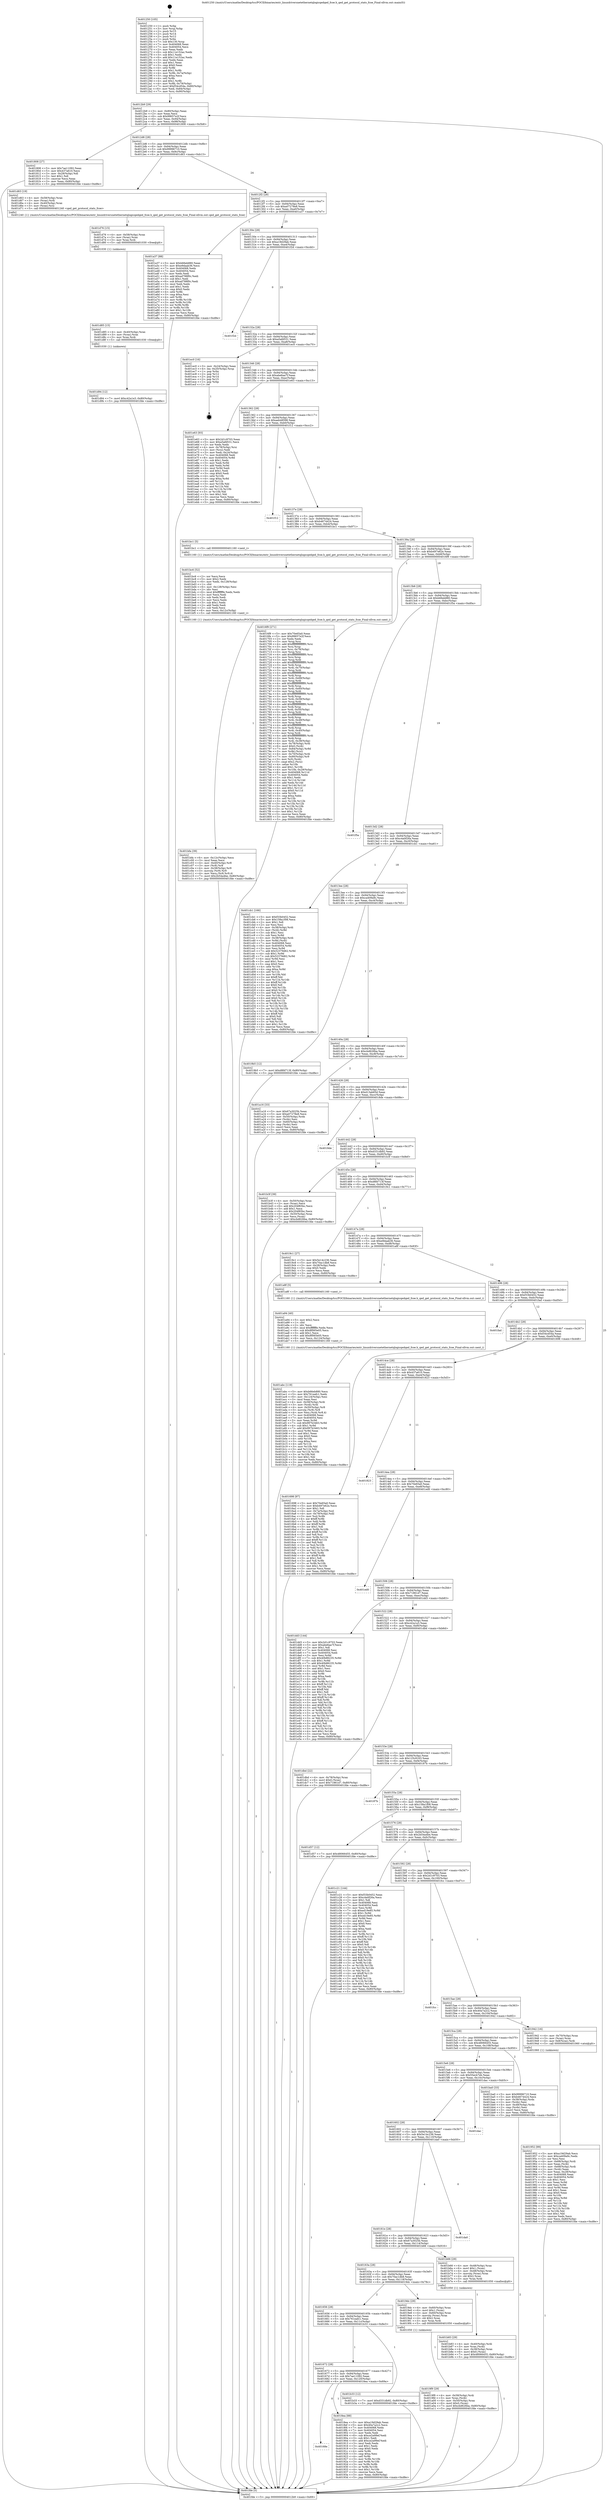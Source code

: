 digraph "0x401250" {
  label = "0x401250 (/mnt/c/Users/mathe/Desktop/tcc/POCII/binaries/extr_linuxdriversnetethernetqlogicqedqed_fcoe.h_qed_get_protocol_stats_fcoe_Final-ollvm.out::main(0))"
  labelloc = "t"
  node[shape=record]

  Entry [label="",width=0.3,height=0.3,shape=circle,fillcolor=black,style=filled]
  "0x4012b9" [label="{
     0x4012b9 [29]\l
     | [instrs]\l
     &nbsp;&nbsp;0x4012b9 \<+3\>: mov -0x80(%rbp),%eax\l
     &nbsp;&nbsp;0x4012bc \<+2\>: mov %eax,%ecx\l
     &nbsp;&nbsp;0x4012be \<+6\>: sub $0x99657e2f,%ecx\l
     &nbsp;&nbsp;0x4012c4 \<+6\>: mov %eax,-0x94(%rbp)\l
     &nbsp;&nbsp;0x4012ca \<+6\>: mov %ecx,-0x98(%rbp)\l
     &nbsp;&nbsp;0x4012d0 \<+6\>: je 0000000000401808 \<main+0x5b8\>\l
  }"]
  "0x401808" [label="{
     0x401808 [27]\l
     | [instrs]\l
     &nbsp;&nbsp;0x401808 \<+5\>: mov $0x7ae11092,%eax\l
     &nbsp;&nbsp;0x40180d \<+5\>: mov $0x437a610,%ecx\l
     &nbsp;&nbsp;0x401812 \<+3\>: mov -0x29(%rbp),%dl\l
     &nbsp;&nbsp;0x401815 \<+3\>: test $0x1,%dl\l
     &nbsp;&nbsp;0x401818 \<+3\>: cmovne %ecx,%eax\l
     &nbsp;&nbsp;0x40181b \<+3\>: mov %eax,-0x80(%rbp)\l
     &nbsp;&nbsp;0x40181e \<+5\>: jmp 0000000000401fde \<main+0xd8e\>\l
  }"]
  "0x4012d6" [label="{
     0x4012d6 [28]\l
     | [instrs]\l
     &nbsp;&nbsp;0x4012d6 \<+5\>: jmp 00000000004012db \<main+0x8b\>\l
     &nbsp;&nbsp;0x4012db \<+6\>: mov -0x94(%rbp),%eax\l
     &nbsp;&nbsp;0x4012e1 \<+5\>: sub $0x99996710,%eax\l
     &nbsp;&nbsp;0x4012e6 \<+6\>: mov %eax,-0x9c(%rbp)\l
     &nbsp;&nbsp;0x4012ec \<+6\>: je 0000000000401d63 \<main+0xb13\>\l
  }"]
  Exit [label="",width=0.3,height=0.3,shape=circle,fillcolor=black,style=filled,peripheries=2]
  "0x401d63" [label="{
     0x401d63 [19]\l
     | [instrs]\l
     &nbsp;&nbsp;0x401d63 \<+4\>: mov -0x58(%rbp),%rax\l
     &nbsp;&nbsp;0x401d67 \<+3\>: mov (%rax),%rdi\l
     &nbsp;&nbsp;0x401d6a \<+4\>: mov -0x40(%rbp),%rax\l
     &nbsp;&nbsp;0x401d6e \<+3\>: mov (%rax),%rsi\l
     &nbsp;&nbsp;0x401d71 \<+5\>: call 0000000000401240 \<qed_get_protocol_stats_fcoe\>\l
     | [calls]\l
     &nbsp;&nbsp;0x401240 \{1\} (/mnt/c/Users/mathe/Desktop/tcc/POCII/binaries/extr_linuxdriversnetethernetqlogicqedqed_fcoe.h_qed_get_protocol_stats_fcoe_Final-ollvm.out::qed_get_protocol_stats_fcoe)\l
  }"]
  "0x4012f2" [label="{
     0x4012f2 [28]\l
     | [instrs]\l
     &nbsp;&nbsp;0x4012f2 \<+5\>: jmp 00000000004012f7 \<main+0xa7\>\l
     &nbsp;&nbsp;0x4012f7 \<+6\>: mov -0x94(%rbp),%eax\l
     &nbsp;&nbsp;0x4012fd \<+5\>: sub $0xa07278e8,%eax\l
     &nbsp;&nbsp;0x401302 \<+6\>: mov %eax,-0xa0(%rbp)\l
     &nbsp;&nbsp;0x401308 \<+6\>: je 0000000000401a37 \<main+0x7e7\>\l
  }"]
  "0x401d94" [label="{
     0x401d94 [12]\l
     | [instrs]\l
     &nbsp;&nbsp;0x401d94 \<+7\>: movl $0xc42a1e3,-0x80(%rbp)\l
     &nbsp;&nbsp;0x401d9b \<+5\>: jmp 0000000000401fde \<main+0xd8e\>\l
  }"]
  "0x401a37" [label="{
     0x401a37 [88]\l
     | [instrs]\l
     &nbsp;&nbsp;0x401a37 \<+5\>: mov $0xb66eb880,%eax\l
     &nbsp;&nbsp;0x401a3c \<+5\>: mov $0xe9daab36,%ecx\l
     &nbsp;&nbsp;0x401a41 \<+7\>: mov 0x404068,%edx\l
     &nbsp;&nbsp;0x401a48 \<+7\>: mov 0x404054,%esi\l
     &nbsp;&nbsp;0x401a4f \<+2\>: mov %edx,%edi\l
     &nbsp;&nbsp;0x401a51 \<+6\>: add $0xad788f0c,%edi\l
     &nbsp;&nbsp;0x401a57 \<+3\>: sub $0x1,%edi\l
     &nbsp;&nbsp;0x401a5a \<+6\>: sub $0xad788f0c,%edi\l
     &nbsp;&nbsp;0x401a60 \<+3\>: imul %edi,%edx\l
     &nbsp;&nbsp;0x401a63 \<+3\>: and $0x1,%edx\l
     &nbsp;&nbsp;0x401a66 \<+3\>: cmp $0x0,%edx\l
     &nbsp;&nbsp;0x401a69 \<+4\>: sete %r8b\l
     &nbsp;&nbsp;0x401a6d \<+3\>: cmp $0xa,%esi\l
     &nbsp;&nbsp;0x401a70 \<+4\>: setl %r9b\l
     &nbsp;&nbsp;0x401a74 \<+3\>: mov %r8b,%r10b\l
     &nbsp;&nbsp;0x401a77 \<+3\>: and %r9b,%r10b\l
     &nbsp;&nbsp;0x401a7a \<+3\>: xor %r9b,%r8b\l
     &nbsp;&nbsp;0x401a7d \<+3\>: or %r8b,%r10b\l
     &nbsp;&nbsp;0x401a80 \<+4\>: test $0x1,%r10b\l
     &nbsp;&nbsp;0x401a84 \<+3\>: cmovne %ecx,%eax\l
     &nbsp;&nbsp;0x401a87 \<+3\>: mov %eax,-0x80(%rbp)\l
     &nbsp;&nbsp;0x401a8a \<+5\>: jmp 0000000000401fde \<main+0xd8e\>\l
  }"]
  "0x40130e" [label="{
     0x40130e [28]\l
     | [instrs]\l
     &nbsp;&nbsp;0x40130e \<+5\>: jmp 0000000000401313 \<main+0xc3\>\l
     &nbsp;&nbsp;0x401313 \<+6\>: mov -0x94(%rbp),%eax\l
     &nbsp;&nbsp;0x401319 \<+5\>: sub $0xa19d29ab,%eax\l
     &nbsp;&nbsp;0x40131e \<+6\>: mov %eax,-0xa4(%rbp)\l
     &nbsp;&nbsp;0x401324 \<+6\>: je 0000000000401f2d \<main+0xcdd\>\l
  }"]
  "0x401d85" [label="{
     0x401d85 [15]\l
     | [instrs]\l
     &nbsp;&nbsp;0x401d85 \<+4\>: mov -0x40(%rbp),%rax\l
     &nbsp;&nbsp;0x401d89 \<+3\>: mov (%rax),%rax\l
     &nbsp;&nbsp;0x401d8c \<+3\>: mov %rax,%rdi\l
     &nbsp;&nbsp;0x401d8f \<+5\>: call 0000000000401030 \<free@plt\>\l
     | [calls]\l
     &nbsp;&nbsp;0x401030 \{1\} (unknown)\l
  }"]
  "0x401f2d" [label="{
     0x401f2d\l
  }", style=dashed]
  "0x40132a" [label="{
     0x40132a [28]\l
     | [instrs]\l
     &nbsp;&nbsp;0x40132a \<+5\>: jmp 000000000040132f \<main+0xdf\>\l
     &nbsp;&nbsp;0x40132f \<+6\>: mov -0x94(%rbp),%eax\l
     &nbsp;&nbsp;0x401335 \<+5\>: sub $0xa5afd531,%eax\l
     &nbsp;&nbsp;0x40133a \<+6\>: mov %eax,-0xa8(%rbp)\l
     &nbsp;&nbsp;0x401340 \<+6\>: je 0000000000401ec0 \<main+0xc70\>\l
  }"]
  "0x401d76" [label="{
     0x401d76 [15]\l
     | [instrs]\l
     &nbsp;&nbsp;0x401d76 \<+4\>: mov -0x58(%rbp),%rax\l
     &nbsp;&nbsp;0x401d7a \<+3\>: mov (%rax),%rax\l
     &nbsp;&nbsp;0x401d7d \<+3\>: mov %rax,%rdi\l
     &nbsp;&nbsp;0x401d80 \<+5\>: call 0000000000401030 \<free@plt\>\l
     | [calls]\l
     &nbsp;&nbsp;0x401030 \{1\} (unknown)\l
  }"]
  "0x401ec0" [label="{
     0x401ec0 [16]\l
     | [instrs]\l
     &nbsp;&nbsp;0x401ec0 \<+3\>: mov -0x24(%rbp),%eax\l
     &nbsp;&nbsp;0x401ec3 \<+4\>: lea -0x20(%rbp),%rsp\l
     &nbsp;&nbsp;0x401ec7 \<+1\>: pop %rbx\l
     &nbsp;&nbsp;0x401ec8 \<+2\>: pop %r12\l
     &nbsp;&nbsp;0x401eca \<+2\>: pop %r14\l
     &nbsp;&nbsp;0x401ecc \<+2\>: pop %r15\l
     &nbsp;&nbsp;0x401ece \<+1\>: pop %rbp\l
     &nbsp;&nbsp;0x401ecf \<+1\>: ret\l
  }"]
  "0x401346" [label="{
     0x401346 [28]\l
     | [instrs]\l
     &nbsp;&nbsp;0x401346 \<+5\>: jmp 000000000040134b \<main+0xfb\>\l
     &nbsp;&nbsp;0x40134b \<+6\>: mov -0x94(%rbp),%eax\l
     &nbsp;&nbsp;0x401351 \<+5\>: sub $0xabe6aa7f,%eax\l
     &nbsp;&nbsp;0x401356 \<+6\>: mov %eax,-0xac(%rbp)\l
     &nbsp;&nbsp;0x40135c \<+6\>: je 0000000000401e63 \<main+0xc13\>\l
  }"]
  "0x401bfa" [label="{
     0x401bfa [39]\l
     | [instrs]\l
     &nbsp;&nbsp;0x401bfa \<+6\>: mov -0x12c(%rbp),%ecx\l
     &nbsp;&nbsp;0x401c00 \<+3\>: imul %eax,%ecx\l
     &nbsp;&nbsp;0x401c03 \<+4\>: mov -0x40(%rbp),%r8\l
     &nbsp;&nbsp;0x401c07 \<+3\>: mov (%r8),%r8\l
     &nbsp;&nbsp;0x401c0a \<+4\>: mov -0x38(%rbp),%r9\l
     &nbsp;&nbsp;0x401c0e \<+3\>: movslq (%r9),%r9\l
     &nbsp;&nbsp;0x401c11 \<+4\>: mov %ecx,(%r8,%r9,4)\l
     &nbsp;&nbsp;0x401c15 \<+7\>: movl $0x2b54a4be,-0x80(%rbp)\l
     &nbsp;&nbsp;0x401c1c \<+5\>: jmp 0000000000401fde \<main+0xd8e\>\l
  }"]
  "0x401e63" [label="{
     0x401e63 [93]\l
     | [instrs]\l
     &nbsp;&nbsp;0x401e63 \<+5\>: mov $0x2d1c9703,%eax\l
     &nbsp;&nbsp;0x401e68 \<+5\>: mov $0xa5afd531,%ecx\l
     &nbsp;&nbsp;0x401e6d \<+2\>: xor %edx,%edx\l
     &nbsp;&nbsp;0x401e6f \<+4\>: mov -0x78(%rbp),%rsi\l
     &nbsp;&nbsp;0x401e73 \<+2\>: mov (%rsi),%edi\l
     &nbsp;&nbsp;0x401e75 \<+3\>: mov %edi,-0x24(%rbp)\l
     &nbsp;&nbsp;0x401e78 \<+7\>: mov 0x404068,%edi\l
     &nbsp;&nbsp;0x401e7f \<+8\>: mov 0x404054,%r8d\l
     &nbsp;&nbsp;0x401e87 \<+3\>: sub $0x1,%edx\l
     &nbsp;&nbsp;0x401e8a \<+3\>: mov %edi,%r9d\l
     &nbsp;&nbsp;0x401e8d \<+3\>: add %edx,%r9d\l
     &nbsp;&nbsp;0x401e90 \<+4\>: imul %r9d,%edi\l
     &nbsp;&nbsp;0x401e94 \<+3\>: and $0x1,%edi\l
     &nbsp;&nbsp;0x401e97 \<+3\>: cmp $0x0,%edi\l
     &nbsp;&nbsp;0x401e9a \<+4\>: sete %r10b\l
     &nbsp;&nbsp;0x401e9e \<+4\>: cmp $0xa,%r8d\l
     &nbsp;&nbsp;0x401ea2 \<+4\>: setl %r11b\l
     &nbsp;&nbsp;0x401ea6 \<+3\>: mov %r10b,%bl\l
     &nbsp;&nbsp;0x401ea9 \<+3\>: and %r11b,%bl\l
     &nbsp;&nbsp;0x401eac \<+3\>: xor %r11b,%r10b\l
     &nbsp;&nbsp;0x401eaf \<+3\>: or %r10b,%bl\l
     &nbsp;&nbsp;0x401eb2 \<+3\>: test $0x1,%bl\l
     &nbsp;&nbsp;0x401eb5 \<+3\>: cmovne %ecx,%eax\l
     &nbsp;&nbsp;0x401eb8 \<+3\>: mov %eax,-0x80(%rbp)\l
     &nbsp;&nbsp;0x401ebb \<+5\>: jmp 0000000000401fde \<main+0xd8e\>\l
  }"]
  "0x401362" [label="{
     0x401362 [28]\l
     | [instrs]\l
     &nbsp;&nbsp;0x401362 \<+5\>: jmp 0000000000401367 \<main+0x117\>\l
     &nbsp;&nbsp;0x401367 \<+6\>: mov -0x94(%rbp),%eax\l
     &nbsp;&nbsp;0x40136d \<+5\>: sub $0xaeb48598,%eax\l
     &nbsp;&nbsp;0x401372 \<+6\>: mov %eax,-0xb0(%rbp)\l
     &nbsp;&nbsp;0x401378 \<+6\>: je 0000000000401f12 \<main+0xcc2\>\l
  }"]
  "0x401bc6" [label="{
     0x401bc6 [52]\l
     | [instrs]\l
     &nbsp;&nbsp;0x401bc6 \<+2\>: xor %ecx,%ecx\l
     &nbsp;&nbsp;0x401bc8 \<+5\>: mov $0x2,%edx\l
     &nbsp;&nbsp;0x401bcd \<+6\>: mov %edx,-0x128(%rbp)\l
     &nbsp;&nbsp;0x401bd3 \<+1\>: cltd\l
     &nbsp;&nbsp;0x401bd4 \<+6\>: mov -0x128(%rbp),%esi\l
     &nbsp;&nbsp;0x401bda \<+2\>: idiv %esi\l
     &nbsp;&nbsp;0x401bdc \<+6\>: imul $0xfffffffe,%edx,%edx\l
     &nbsp;&nbsp;0x401be2 \<+2\>: mov %ecx,%edi\l
     &nbsp;&nbsp;0x401be4 \<+2\>: sub %edx,%edi\l
     &nbsp;&nbsp;0x401be6 \<+2\>: mov %ecx,%edx\l
     &nbsp;&nbsp;0x401be8 \<+3\>: sub $0x1,%edx\l
     &nbsp;&nbsp;0x401beb \<+2\>: add %edx,%edi\l
     &nbsp;&nbsp;0x401bed \<+2\>: sub %edi,%ecx\l
     &nbsp;&nbsp;0x401bef \<+6\>: mov %ecx,-0x12c(%rbp)\l
     &nbsp;&nbsp;0x401bf5 \<+5\>: call 0000000000401160 \<next_i\>\l
     | [calls]\l
     &nbsp;&nbsp;0x401160 \{1\} (/mnt/c/Users/mathe/Desktop/tcc/POCII/binaries/extr_linuxdriversnetethernetqlogicqedqed_fcoe.h_qed_get_protocol_stats_fcoe_Final-ollvm.out::next_i)\l
  }"]
  "0x401f12" [label="{
     0x401f12\l
  }", style=dashed]
  "0x40137e" [label="{
     0x40137e [28]\l
     | [instrs]\l
     &nbsp;&nbsp;0x40137e \<+5\>: jmp 0000000000401383 \<main+0x133\>\l
     &nbsp;&nbsp;0x401383 \<+6\>: mov -0x94(%rbp),%eax\l
     &nbsp;&nbsp;0x401389 \<+5\>: sub $0xb4674424,%eax\l
     &nbsp;&nbsp;0x40138e \<+6\>: mov %eax,-0xb4(%rbp)\l
     &nbsp;&nbsp;0x401394 \<+6\>: je 0000000000401bc1 \<main+0x971\>\l
  }"]
  "0x401b83" [label="{
     0x401b83 [29]\l
     | [instrs]\l
     &nbsp;&nbsp;0x401b83 \<+4\>: mov -0x40(%rbp),%rdi\l
     &nbsp;&nbsp;0x401b87 \<+3\>: mov %rax,(%rdi)\l
     &nbsp;&nbsp;0x401b8a \<+4\>: mov -0x38(%rbp),%rax\l
     &nbsp;&nbsp;0x401b8e \<+6\>: movl $0x0,(%rax)\l
     &nbsp;&nbsp;0x401b94 \<+7\>: movl $0x48066455,-0x80(%rbp)\l
     &nbsp;&nbsp;0x401b9b \<+5\>: jmp 0000000000401fde \<main+0xd8e\>\l
  }"]
  "0x401bc1" [label="{
     0x401bc1 [5]\l
     | [instrs]\l
     &nbsp;&nbsp;0x401bc1 \<+5\>: call 0000000000401160 \<next_i\>\l
     | [calls]\l
     &nbsp;&nbsp;0x401160 \{1\} (/mnt/c/Users/mathe/Desktop/tcc/POCII/binaries/extr_linuxdriversnetethernetqlogicqedqed_fcoe.h_qed_get_protocol_stats_fcoe_Final-ollvm.out::next_i)\l
  }"]
  "0x40139a" [label="{
     0x40139a [28]\l
     | [instrs]\l
     &nbsp;&nbsp;0x40139a \<+5\>: jmp 000000000040139f \<main+0x14f\>\l
     &nbsp;&nbsp;0x40139f \<+6\>: mov -0x94(%rbp),%eax\l
     &nbsp;&nbsp;0x4013a5 \<+5\>: sub $0xb497e62e,%eax\l
     &nbsp;&nbsp;0x4013aa \<+6\>: mov %eax,-0xb8(%rbp)\l
     &nbsp;&nbsp;0x4013b0 \<+6\>: je 00000000004016f9 \<main+0x4a9\>\l
  }"]
  "0x401abc" [label="{
     0x401abc [119]\l
     | [instrs]\l
     &nbsp;&nbsp;0x401abc \<+5\>: mov $0xb66eb880,%ecx\l
     &nbsp;&nbsp;0x401ac1 \<+5\>: mov $0x761eafc1,%edx\l
     &nbsp;&nbsp;0x401ac6 \<+6\>: mov -0x124(%rbp),%esi\l
     &nbsp;&nbsp;0x401acc \<+3\>: imul %eax,%esi\l
     &nbsp;&nbsp;0x401acf \<+4\>: mov -0x58(%rbp),%rdi\l
     &nbsp;&nbsp;0x401ad3 \<+3\>: mov (%rdi),%rdi\l
     &nbsp;&nbsp;0x401ad6 \<+4\>: mov -0x50(%rbp),%r8\l
     &nbsp;&nbsp;0x401ada \<+3\>: movslq (%r8),%r8\l
     &nbsp;&nbsp;0x401add \<+4\>: mov %esi,(%rdi,%r8,4)\l
     &nbsp;&nbsp;0x401ae1 \<+7\>: mov 0x404068,%eax\l
     &nbsp;&nbsp;0x401ae8 \<+7\>: mov 0x404054,%esi\l
     &nbsp;&nbsp;0x401aef \<+3\>: mov %eax,%r9d\l
     &nbsp;&nbsp;0x401af2 \<+7\>: sub $0x997b3463,%r9d\l
     &nbsp;&nbsp;0x401af9 \<+4\>: sub $0x1,%r9d\l
     &nbsp;&nbsp;0x401afd \<+7\>: add $0x997b3463,%r9d\l
     &nbsp;&nbsp;0x401b04 \<+4\>: imul %r9d,%eax\l
     &nbsp;&nbsp;0x401b08 \<+3\>: and $0x1,%eax\l
     &nbsp;&nbsp;0x401b0b \<+3\>: cmp $0x0,%eax\l
     &nbsp;&nbsp;0x401b0e \<+4\>: sete %r10b\l
     &nbsp;&nbsp;0x401b12 \<+3\>: cmp $0xa,%esi\l
     &nbsp;&nbsp;0x401b15 \<+4\>: setl %r11b\l
     &nbsp;&nbsp;0x401b19 \<+3\>: mov %r10b,%bl\l
     &nbsp;&nbsp;0x401b1c \<+3\>: and %r11b,%bl\l
     &nbsp;&nbsp;0x401b1f \<+3\>: xor %r11b,%r10b\l
     &nbsp;&nbsp;0x401b22 \<+3\>: or %r10b,%bl\l
     &nbsp;&nbsp;0x401b25 \<+3\>: test $0x1,%bl\l
     &nbsp;&nbsp;0x401b28 \<+3\>: cmovne %edx,%ecx\l
     &nbsp;&nbsp;0x401b2b \<+3\>: mov %ecx,-0x80(%rbp)\l
     &nbsp;&nbsp;0x401b2e \<+5\>: jmp 0000000000401fde \<main+0xd8e\>\l
  }"]
  "0x4016f9" [label="{
     0x4016f9 [271]\l
     | [instrs]\l
     &nbsp;&nbsp;0x4016f9 \<+5\>: mov $0x70e65a0,%eax\l
     &nbsp;&nbsp;0x4016fe \<+5\>: mov $0x99657e2f,%ecx\l
     &nbsp;&nbsp;0x401703 \<+2\>: xor %edx,%edx\l
     &nbsp;&nbsp;0x401705 \<+3\>: mov %rsp,%rsi\l
     &nbsp;&nbsp;0x401708 \<+4\>: add $0xfffffffffffffff0,%rsi\l
     &nbsp;&nbsp;0x40170c \<+3\>: mov %rsi,%rsp\l
     &nbsp;&nbsp;0x40170f \<+4\>: mov %rsi,-0x78(%rbp)\l
     &nbsp;&nbsp;0x401713 \<+3\>: mov %rsp,%rsi\l
     &nbsp;&nbsp;0x401716 \<+4\>: add $0xfffffffffffffff0,%rsi\l
     &nbsp;&nbsp;0x40171a \<+3\>: mov %rsi,%rsp\l
     &nbsp;&nbsp;0x40171d \<+3\>: mov %rsp,%rdi\l
     &nbsp;&nbsp;0x401720 \<+4\>: add $0xfffffffffffffff0,%rdi\l
     &nbsp;&nbsp;0x401724 \<+3\>: mov %rdi,%rsp\l
     &nbsp;&nbsp;0x401727 \<+4\>: mov %rdi,-0x70(%rbp)\l
     &nbsp;&nbsp;0x40172b \<+3\>: mov %rsp,%rdi\l
     &nbsp;&nbsp;0x40172e \<+4\>: add $0xfffffffffffffff0,%rdi\l
     &nbsp;&nbsp;0x401732 \<+3\>: mov %rdi,%rsp\l
     &nbsp;&nbsp;0x401735 \<+4\>: mov %rdi,-0x68(%rbp)\l
     &nbsp;&nbsp;0x401739 \<+3\>: mov %rsp,%rdi\l
     &nbsp;&nbsp;0x40173c \<+4\>: add $0xfffffffffffffff0,%rdi\l
     &nbsp;&nbsp;0x401740 \<+3\>: mov %rdi,%rsp\l
     &nbsp;&nbsp;0x401743 \<+4\>: mov %rdi,-0x60(%rbp)\l
     &nbsp;&nbsp;0x401747 \<+3\>: mov %rsp,%rdi\l
     &nbsp;&nbsp;0x40174a \<+4\>: add $0xfffffffffffffff0,%rdi\l
     &nbsp;&nbsp;0x40174e \<+3\>: mov %rdi,%rsp\l
     &nbsp;&nbsp;0x401751 \<+4\>: mov %rdi,-0x58(%rbp)\l
     &nbsp;&nbsp;0x401755 \<+3\>: mov %rsp,%rdi\l
     &nbsp;&nbsp;0x401758 \<+4\>: add $0xfffffffffffffff0,%rdi\l
     &nbsp;&nbsp;0x40175c \<+3\>: mov %rdi,%rsp\l
     &nbsp;&nbsp;0x40175f \<+4\>: mov %rdi,-0x50(%rbp)\l
     &nbsp;&nbsp;0x401763 \<+3\>: mov %rsp,%rdi\l
     &nbsp;&nbsp;0x401766 \<+4\>: add $0xfffffffffffffff0,%rdi\l
     &nbsp;&nbsp;0x40176a \<+3\>: mov %rdi,%rsp\l
     &nbsp;&nbsp;0x40176d \<+4\>: mov %rdi,-0x48(%rbp)\l
     &nbsp;&nbsp;0x401771 \<+3\>: mov %rsp,%rdi\l
     &nbsp;&nbsp;0x401774 \<+4\>: add $0xfffffffffffffff0,%rdi\l
     &nbsp;&nbsp;0x401778 \<+3\>: mov %rdi,%rsp\l
     &nbsp;&nbsp;0x40177b \<+4\>: mov %rdi,-0x40(%rbp)\l
     &nbsp;&nbsp;0x40177f \<+3\>: mov %rsp,%rdi\l
     &nbsp;&nbsp;0x401782 \<+4\>: add $0xfffffffffffffff0,%rdi\l
     &nbsp;&nbsp;0x401786 \<+3\>: mov %rdi,%rsp\l
     &nbsp;&nbsp;0x401789 \<+4\>: mov %rdi,-0x38(%rbp)\l
     &nbsp;&nbsp;0x40178d \<+4\>: mov -0x78(%rbp),%rdi\l
     &nbsp;&nbsp;0x401791 \<+6\>: movl $0x0,(%rdi)\l
     &nbsp;&nbsp;0x401797 \<+7\>: mov -0x84(%rbp),%r8d\l
     &nbsp;&nbsp;0x40179e \<+3\>: mov %r8d,(%rsi)\l
     &nbsp;&nbsp;0x4017a1 \<+4\>: mov -0x70(%rbp),%rdi\l
     &nbsp;&nbsp;0x4017a5 \<+7\>: mov -0x90(%rbp),%r9\l
     &nbsp;&nbsp;0x4017ac \<+3\>: mov %r9,(%rdi)\l
     &nbsp;&nbsp;0x4017af \<+3\>: cmpl $0x2,(%rsi)\l
     &nbsp;&nbsp;0x4017b2 \<+4\>: setne %r10b\l
     &nbsp;&nbsp;0x4017b6 \<+4\>: and $0x1,%r10b\l
     &nbsp;&nbsp;0x4017ba \<+4\>: mov %r10b,-0x29(%rbp)\l
     &nbsp;&nbsp;0x4017be \<+8\>: mov 0x404068,%r11d\l
     &nbsp;&nbsp;0x4017c6 \<+7\>: mov 0x404054,%ebx\l
     &nbsp;&nbsp;0x4017cd \<+3\>: sub $0x1,%edx\l
     &nbsp;&nbsp;0x4017d0 \<+3\>: mov %r11d,%r14d\l
     &nbsp;&nbsp;0x4017d3 \<+3\>: add %edx,%r14d\l
     &nbsp;&nbsp;0x4017d6 \<+4\>: imul %r14d,%r11d\l
     &nbsp;&nbsp;0x4017da \<+4\>: and $0x1,%r11d\l
     &nbsp;&nbsp;0x4017de \<+4\>: cmp $0x0,%r11d\l
     &nbsp;&nbsp;0x4017e2 \<+4\>: sete %r10b\l
     &nbsp;&nbsp;0x4017e6 \<+3\>: cmp $0xa,%ebx\l
     &nbsp;&nbsp;0x4017e9 \<+4\>: setl %r15b\l
     &nbsp;&nbsp;0x4017ed \<+3\>: mov %r10b,%r12b\l
     &nbsp;&nbsp;0x4017f0 \<+3\>: and %r15b,%r12b\l
     &nbsp;&nbsp;0x4017f3 \<+3\>: xor %r15b,%r10b\l
     &nbsp;&nbsp;0x4017f6 \<+3\>: or %r10b,%r12b\l
     &nbsp;&nbsp;0x4017f9 \<+4\>: test $0x1,%r12b\l
     &nbsp;&nbsp;0x4017fd \<+3\>: cmovne %ecx,%eax\l
     &nbsp;&nbsp;0x401800 \<+3\>: mov %eax,-0x80(%rbp)\l
     &nbsp;&nbsp;0x401803 \<+5\>: jmp 0000000000401fde \<main+0xd8e\>\l
  }"]
  "0x4013b6" [label="{
     0x4013b6 [28]\l
     | [instrs]\l
     &nbsp;&nbsp;0x4013b6 \<+5\>: jmp 00000000004013bb \<main+0x16b\>\l
     &nbsp;&nbsp;0x4013bb \<+6\>: mov -0x94(%rbp),%eax\l
     &nbsp;&nbsp;0x4013c1 \<+5\>: sub $0xb66eb880,%eax\l
     &nbsp;&nbsp;0x4013c6 \<+6\>: mov %eax,-0xbc(%rbp)\l
     &nbsp;&nbsp;0x4013cc \<+6\>: je 0000000000401f5a \<main+0xd0a\>\l
  }"]
  "0x401a94" [label="{
     0x401a94 [40]\l
     | [instrs]\l
     &nbsp;&nbsp;0x401a94 \<+5\>: mov $0x2,%ecx\l
     &nbsp;&nbsp;0x401a99 \<+1\>: cltd\l
     &nbsp;&nbsp;0x401a9a \<+2\>: idiv %ecx\l
     &nbsp;&nbsp;0x401a9c \<+6\>: imul $0xfffffffe,%edx,%ecx\l
     &nbsp;&nbsp;0x401aa2 \<+6\>: sub $0x8f065e05,%ecx\l
     &nbsp;&nbsp;0x401aa8 \<+3\>: add $0x1,%ecx\l
     &nbsp;&nbsp;0x401aab \<+6\>: add $0x8f065e05,%ecx\l
     &nbsp;&nbsp;0x401ab1 \<+6\>: mov %ecx,-0x124(%rbp)\l
     &nbsp;&nbsp;0x401ab7 \<+5\>: call 0000000000401160 \<next_i\>\l
     | [calls]\l
     &nbsp;&nbsp;0x401160 \{1\} (/mnt/c/Users/mathe/Desktop/tcc/POCII/binaries/extr_linuxdriversnetethernetqlogicqedqed_fcoe.h_qed_get_protocol_stats_fcoe_Final-ollvm.out::next_i)\l
  }"]
  "0x401f5a" [label="{
     0x401f5a\l
  }", style=dashed]
  "0x4013d2" [label="{
     0x4013d2 [28]\l
     | [instrs]\l
     &nbsp;&nbsp;0x4013d2 \<+5\>: jmp 00000000004013d7 \<main+0x187\>\l
     &nbsp;&nbsp;0x4013d7 \<+6\>: mov -0x94(%rbp),%eax\l
     &nbsp;&nbsp;0x4013dd \<+5\>: sub $0xc4a0f26a,%eax\l
     &nbsp;&nbsp;0x4013e2 \<+6\>: mov %eax,-0xc0(%rbp)\l
     &nbsp;&nbsp;0x4013e8 \<+6\>: je 0000000000401cb1 \<main+0xa61\>\l
  }"]
  "0x4019f9" [label="{
     0x4019f9 [29]\l
     | [instrs]\l
     &nbsp;&nbsp;0x4019f9 \<+4\>: mov -0x58(%rbp),%rdi\l
     &nbsp;&nbsp;0x4019fd \<+3\>: mov %rax,(%rdi)\l
     &nbsp;&nbsp;0x401a00 \<+4\>: mov -0x50(%rbp),%rax\l
     &nbsp;&nbsp;0x401a04 \<+6\>: movl $0x0,(%rax)\l
     &nbsp;&nbsp;0x401a0a \<+7\>: movl $0xcbd626ba,-0x80(%rbp)\l
     &nbsp;&nbsp;0x401a11 \<+5\>: jmp 0000000000401fde \<main+0xd8e\>\l
  }"]
  "0x401cb1" [label="{
     0x401cb1 [166]\l
     | [instrs]\l
     &nbsp;&nbsp;0x401cb1 \<+5\>: mov $0xf33b0452,%eax\l
     &nbsp;&nbsp;0x401cb6 \<+5\>: mov $0x158a1f08,%ecx\l
     &nbsp;&nbsp;0x401cbb \<+2\>: mov $0x1,%dl\l
     &nbsp;&nbsp;0x401cbd \<+2\>: xor %esi,%esi\l
     &nbsp;&nbsp;0x401cbf \<+4\>: mov -0x38(%rbp),%rdi\l
     &nbsp;&nbsp;0x401cc3 \<+3\>: mov (%rdi),%r8d\l
     &nbsp;&nbsp;0x401cc6 \<+3\>: sub $0x1,%esi\l
     &nbsp;&nbsp;0x401cc9 \<+3\>: sub %esi,%r8d\l
     &nbsp;&nbsp;0x401ccc \<+4\>: mov -0x38(%rbp),%rdi\l
     &nbsp;&nbsp;0x401cd0 \<+3\>: mov %r8d,(%rdi)\l
     &nbsp;&nbsp;0x401cd3 \<+7\>: mov 0x404068,%esi\l
     &nbsp;&nbsp;0x401cda \<+8\>: mov 0x404054,%r8d\l
     &nbsp;&nbsp;0x401ce2 \<+3\>: mov %esi,%r9d\l
     &nbsp;&nbsp;0x401ce5 \<+7\>: add $0x52379d62,%r9d\l
     &nbsp;&nbsp;0x401cec \<+4\>: sub $0x1,%r9d\l
     &nbsp;&nbsp;0x401cf0 \<+7\>: sub $0x52379d62,%r9d\l
     &nbsp;&nbsp;0x401cf7 \<+4\>: imul %r9d,%esi\l
     &nbsp;&nbsp;0x401cfb \<+3\>: and $0x1,%esi\l
     &nbsp;&nbsp;0x401cfe \<+3\>: cmp $0x0,%esi\l
     &nbsp;&nbsp;0x401d01 \<+4\>: sete %r10b\l
     &nbsp;&nbsp;0x401d05 \<+4\>: cmp $0xa,%r8d\l
     &nbsp;&nbsp;0x401d09 \<+4\>: setl %r11b\l
     &nbsp;&nbsp;0x401d0d \<+3\>: mov %r10b,%bl\l
     &nbsp;&nbsp;0x401d10 \<+3\>: xor $0xff,%bl\l
     &nbsp;&nbsp;0x401d13 \<+3\>: mov %r11b,%r14b\l
     &nbsp;&nbsp;0x401d16 \<+4\>: xor $0xff,%r14b\l
     &nbsp;&nbsp;0x401d1a \<+3\>: xor $0x0,%dl\l
     &nbsp;&nbsp;0x401d1d \<+3\>: mov %bl,%r15b\l
     &nbsp;&nbsp;0x401d20 \<+4\>: and $0x0,%r15b\l
     &nbsp;&nbsp;0x401d24 \<+3\>: and %dl,%r10b\l
     &nbsp;&nbsp;0x401d27 \<+3\>: mov %r14b,%r12b\l
     &nbsp;&nbsp;0x401d2a \<+4\>: and $0x0,%r12b\l
     &nbsp;&nbsp;0x401d2e \<+3\>: and %dl,%r11b\l
     &nbsp;&nbsp;0x401d31 \<+3\>: or %r10b,%r15b\l
     &nbsp;&nbsp;0x401d34 \<+3\>: or %r11b,%r12b\l
     &nbsp;&nbsp;0x401d37 \<+3\>: xor %r12b,%r15b\l
     &nbsp;&nbsp;0x401d3a \<+3\>: or %r14b,%bl\l
     &nbsp;&nbsp;0x401d3d \<+3\>: xor $0xff,%bl\l
     &nbsp;&nbsp;0x401d40 \<+3\>: or $0x0,%dl\l
     &nbsp;&nbsp;0x401d43 \<+2\>: and %dl,%bl\l
     &nbsp;&nbsp;0x401d45 \<+3\>: or %bl,%r15b\l
     &nbsp;&nbsp;0x401d48 \<+4\>: test $0x1,%r15b\l
     &nbsp;&nbsp;0x401d4c \<+3\>: cmovne %ecx,%eax\l
     &nbsp;&nbsp;0x401d4f \<+3\>: mov %eax,-0x80(%rbp)\l
     &nbsp;&nbsp;0x401d52 \<+5\>: jmp 0000000000401fde \<main+0xd8e\>\l
  }"]
  "0x4013ee" [label="{
     0x4013ee [28]\l
     | [instrs]\l
     &nbsp;&nbsp;0x4013ee \<+5\>: jmp 00000000004013f3 \<main+0x1a3\>\l
     &nbsp;&nbsp;0x4013f3 \<+6\>: mov -0x94(%rbp),%eax\l
     &nbsp;&nbsp;0x4013f9 \<+5\>: sub $0xca409a9c,%eax\l
     &nbsp;&nbsp;0x4013fe \<+6\>: mov %eax,-0xc4(%rbp)\l
     &nbsp;&nbsp;0x401404 \<+6\>: je 00000000004019b5 \<main+0x765\>\l
  }"]
  "0x401952" [label="{
     0x401952 [99]\l
     | [instrs]\l
     &nbsp;&nbsp;0x401952 \<+5\>: mov $0xa19d29ab,%ecx\l
     &nbsp;&nbsp;0x401957 \<+5\>: mov $0xca409a9c,%edx\l
     &nbsp;&nbsp;0x40195c \<+2\>: xor %esi,%esi\l
     &nbsp;&nbsp;0x40195e \<+4\>: mov -0x68(%rbp),%rdi\l
     &nbsp;&nbsp;0x401962 \<+2\>: mov %eax,(%rdi)\l
     &nbsp;&nbsp;0x401964 \<+4\>: mov -0x68(%rbp),%rdi\l
     &nbsp;&nbsp;0x401968 \<+2\>: mov (%rdi),%eax\l
     &nbsp;&nbsp;0x40196a \<+3\>: mov %eax,-0x28(%rbp)\l
     &nbsp;&nbsp;0x40196d \<+7\>: mov 0x404068,%eax\l
     &nbsp;&nbsp;0x401974 \<+8\>: mov 0x404054,%r8d\l
     &nbsp;&nbsp;0x40197c \<+3\>: sub $0x1,%esi\l
     &nbsp;&nbsp;0x40197f \<+3\>: mov %eax,%r9d\l
     &nbsp;&nbsp;0x401982 \<+3\>: add %esi,%r9d\l
     &nbsp;&nbsp;0x401985 \<+4\>: imul %r9d,%eax\l
     &nbsp;&nbsp;0x401989 \<+3\>: and $0x1,%eax\l
     &nbsp;&nbsp;0x40198c \<+3\>: cmp $0x0,%eax\l
     &nbsp;&nbsp;0x40198f \<+4\>: sete %r10b\l
     &nbsp;&nbsp;0x401993 \<+4\>: cmp $0xa,%r8d\l
     &nbsp;&nbsp;0x401997 \<+4\>: setl %r11b\l
     &nbsp;&nbsp;0x40199b \<+3\>: mov %r10b,%bl\l
     &nbsp;&nbsp;0x40199e \<+3\>: and %r11b,%bl\l
     &nbsp;&nbsp;0x4019a1 \<+3\>: xor %r11b,%r10b\l
     &nbsp;&nbsp;0x4019a4 \<+3\>: or %r10b,%bl\l
     &nbsp;&nbsp;0x4019a7 \<+3\>: test $0x1,%bl\l
     &nbsp;&nbsp;0x4019aa \<+3\>: cmovne %edx,%ecx\l
     &nbsp;&nbsp;0x4019ad \<+3\>: mov %ecx,-0x80(%rbp)\l
     &nbsp;&nbsp;0x4019b0 \<+5\>: jmp 0000000000401fde \<main+0xd8e\>\l
  }"]
  "0x4019b5" [label="{
     0x4019b5 [12]\l
     | [instrs]\l
     &nbsp;&nbsp;0x4019b5 \<+7\>: movl $0xd8fd713f,-0x80(%rbp)\l
     &nbsp;&nbsp;0x4019bc \<+5\>: jmp 0000000000401fde \<main+0xd8e\>\l
  }"]
  "0x40140a" [label="{
     0x40140a [28]\l
     | [instrs]\l
     &nbsp;&nbsp;0x40140a \<+5\>: jmp 000000000040140f \<main+0x1bf\>\l
     &nbsp;&nbsp;0x40140f \<+6\>: mov -0x94(%rbp),%eax\l
     &nbsp;&nbsp;0x401415 \<+5\>: sub $0xcbd626ba,%eax\l
     &nbsp;&nbsp;0x40141a \<+6\>: mov %eax,-0xc8(%rbp)\l
     &nbsp;&nbsp;0x401420 \<+6\>: je 0000000000401a16 \<main+0x7c6\>\l
  }"]
  "0x40168e" [label="{
     0x40168e\l
  }", style=dashed]
  "0x401a16" [label="{
     0x401a16 [33]\l
     | [instrs]\l
     &nbsp;&nbsp;0x401a16 \<+5\>: mov $0x67a3025b,%eax\l
     &nbsp;&nbsp;0x401a1b \<+5\>: mov $0xa07278e8,%ecx\l
     &nbsp;&nbsp;0x401a20 \<+4\>: mov -0x50(%rbp),%rdx\l
     &nbsp;&nbsp;0x401a24 \<+2\>: mov (%rdx),%esi\l
     &nbsp;&nbsp;0x401a26 \<+4\>: mov -0x60(%rbp),%rdx\l
     &nbsp;&nbsp;0x401a2a \<+2\>: cmp (%rdx),%esi\l
     &nbsp;&nbsp;0x401a2c \<+3\>: cmovl %ecx,%eax\l
     &nbsp;&nbsp;0x401a2f \<+3\>: mov %eax,-0x80(%rbp)\l
     &nbsp;&nbsp;0x401a32 \<+5\>: jmp 0000000000401fde \<main+0xd8e\>\l
  }"]
  "0x401426" [label="{
     0x401426 [28]\l
     | [instrs]\l
     &nbsp;&nbsp;0x401426 \<+5\>: jmp 000000000040142b \<main+0x1db\>\l
     &nbsp;&nbsp;0x40142b \<+6\>: mov -0x94(%rbp),%eax\l
     &nbsp;&nbsp;0x401431 \<+5\>: sub $0xd13ab65d,%eax\l
     &nbsp;&nbsp;0x401436 \<+6\>: mov %eax,-0xcc(%rbp)\l
     &nbsp;&nbsp;0x40143c \<+6\>: je 00000000004018de \<main+0x68e\>\l
  }"]
  "0x4018ea" [label="{
     0x4018ea [88]\l
     | [instrs]\l
     &nbsp;&nbsp;0x4018ea \<+5\>: mov $0xa19d29ab,%eax\l
     &nbsp;&nbsp;0x4018ef \<+5\>: mov $0x40a7a2c2,%ecx\l
     &nbsp;&nbsp;0x4018f4 \<+7\>: mov 0x404068,%edx\l
     &nbsp;&nbsp;0x4018fb \<+7\>: mov 0x404054,%esi\l
     &nbsp;&nbsp;0x401902 \<+2\>: mov %edx,%edi\l
     &nbsp;&nbsp;0x401904 \<+6\>: sub $0xce2a99ef,%edi\l
     &nbsp;&nbsp;0x40190a \<+3\>: sub $0x1,%edi\l
     &nbsp;&nbsp;0x40190d \<+6\>: add $0xce2a99ef,%edi\l
     &nbsp;&nbsp;0x401913 \<+3\>: imul %edi,%edx\l
     &nbsp;&nbsp;0x401916 \<+3\>: and $0x1,%edx\l
     &nbsp;&nbsp;0x401919 \<+3\>: cmp $0x0,%edx\l
     &nbsp;&nbsp;0x40191c \<+4\>: sete %r8b\l
     &nbsp;&nbsp;0x401920 \<+3\>: cmp $0xa,%esi\l
     &nbsp;&nbsp;0x401923 \<+4\>: setl %r9b\l
     &nbsp;&nbsp;0x401927 \<+3\>: mov %r8b,%r10b\l
     &nbsp;&nbsp;0x40192a \<+3\>: and %r9b,%r10b\l
     &nbsp;&nbsp;0x40192d \<+3\>: xor %r9b,%r8b\l
     &nbsp;&nbsp;0x401930 \<+3\>: or %r8b,%r10b\l
     &nbsp;&nbsp;0x401933 \<+4\>: test $0x1,%r10b\l
     &nbsp;&nbsp;0x401937 \<+3\>: cmovne %ecx,%eax\l
     &nbsp;&nbsp;0x40193a \<+3\>: mov %eax,-0x80(%rbp)\l
     &nbsp;&nbsp;0x40193d \<+5\>: jmp 0000000000401fde \<main+0xd8e\>\l
  }"]
  "0x4018de" [label="{
     0x4018de\l
  }", style=dashed]
  "0x401442" [label="{
     0x401442 [28]\l
     | [instrs]\l
     &nbsp;&nbsp;0x401442 \<+5\>: jmp 0000000000401447 \<main+0x1f7\>\l
     &nbsp;&nbsp;0x401447 \<+6\>: mov -0x94(%rbp),%eax\l
     &nbsp;&nbsp;0x40144d \<+5\>: sub $0xd331db92,%eax\l
     &nbsp;&nbsp;0x401452 \<+6\>: mov %eax,-0xd0(%rbp)\l
     &nbsp;&nbsp;0x401458 \<+6\>: je 0000000000401b3f \<main+0x8ef\>\l
  }"]
  "0x401672" [label="{
     0x401672 [28]\l
     | [instrs]\l
     &nbsp;&nbsp;0x401672 \<+5\>: jmp 0000000000401677 \<main+0x427\>\l
     &nbsp;&nbsp;0x401677 \<+6\>: mov -0x94(%rbp),%eax\l
     &nbsp;&nbsp;0x40167d \<+5\>: sub $0x7ae11092,%eax\l
     &nbsp;&nbsp;0x401682 \<+6\>: mov %eax,-0x120(%rbp)\l
     &nbsp;&nbsp;0x401688 \<+6\>: je 00000000004018ea \<main+0x69a\>\l
  }"]
  "0x401b3f" [label="{
     0x401b3f [39]\l
     | [instrs]\l
     &nbsp;&nbsp;0x401b3f \<+4\>: mov -0x50(%rbp),%rax\l
     &nbsp;&nbsp;0x401b43 \<+2\>: mov (%rax),%ecx\l
     &nbsp;&nbsp;0x401b45 \<+6\>: add $0x204f65bc,%ecx\l
     &nbsp;&nbsp;0x401b4b \<+3\>: add $0x1,%ecx\l
     &nbsp;&nbsp;0x401b4e \<+6\>: sub $0x204f65bc,%ecx\l
     &nbsp;&nbsp;0x401b54 \<+4\>: mov -0x50(%rbp),%rax\l
     &nbsp;&nbsp;0x401b58 \<+2\>: mov %ecx,(%rax)\l
     &nbsp;&nbsp;0x401b5a \<+7\>: movl $0xcbd626ba,-0x80(%rbp)\l
     &nbsp;&nbsp;0x401b61 \<+5\>: jmp 0000000000401fde \<main+0xd8e\>\l
  }"]
  "0x40145e" [label="{
     0x40145e [28]\l
     | [instrs]\l
     &nbsp;&nbsp;0x40145e \<+5\>: jmp 0000000000401463 \<main+0x213\>\l
     &nbsp;&nbsp;0x401463 \<+6\>: mov -0x94(%rbp),%eax\l
     &nbsp;&nbsp;0x401469 \<+5\>: sub $0xd8fd713f,%eax\l
     &nbsp;&nbsp;0x40146e \<+6\>: mov %eax,-0xd4(%rbp)\l
     &nbsp;&nbsp;0x401474 \<+6\>: je 00000000004019c1 \<main+0x771\>\l
  }"]
  "0x401b33" [label="{
     0x401b33 [12]\l
     | [instrs]\l
     &nbsp;&nbsp;0x401b33 \<+7\>: movl $0xd331db92,-0x80(%rbp)\l
     &nbsp;&nbsp;0x401b3a \<+5\>: jmp 0000000000401fde \<main+0xd8e\>\l
  }"]
  "0x4019c1" [label="{
     0x4019c1 [27]\l
     | [instrs]\l
     &nbsp;&nbsp;0x4019c1 \<+5\>: mov $0x5e14c236,%eax\l
     &nbsp;&nbsp;0x4019c6 \<+5\>: mov $0x70ac1db8,%ecx\l
     &nbsp;&nbsp;0x4019cb \<+3\>: mov -0x28(%rbp),%edx\l
     &nbsp;&nbsp;0x4019ce \<+3\>: cmp $0x0,%edx\l
     &nbsp;&nbsp;0x4019d1 \<+3\>: cmove %ecx,%eax\l
     &nbsp;&nbsp;0x4019d4 \<+3\>: mov %eax,-0x80(%rbp)\l
     &nbsp;&nbsp;0x4019d7 \<+5\>: jmp 0000000000401fde \<main+0xd8e\>\l
  }"]
  "0x40147a" [label="{
     0x40147a [28]\l
     | [instrs]\l
     &nbsp;&nbsp;0x40147a \<+5\>: jmp 000000000040147f \<main+0x22f\>\l
     &nbsp;&nbsp;0x40147f \<+6\>: mov -0x94(%rbp),%eax\l
     &nbsp;&nbsp;0x401485 \<+5\>: sub $0xe9daab36,%eax\l
     &nbsp;&nbsp;0x40148a \<+6\>: mov %eax,-0xd8(%rbp)\l
     &nbsp;&nbsp;0x401490 \<+6\>: je 0000000000401a8f \<main+0x83f\>\l
  }"]
  "0x401656" [label="{
     0x401656 [28]\l
     | [instrs]\l
     &nbsp;&nbsp;0x401656 \<+5\>: jmp 000000000040165b \<main+0x40b\>\l
     &nbsp;&nbsp;0x40165b \<+6\>: mov -0x94(%rbp),%eax\l
     &nbsp;&nbsp;0x401661 \<+5\>: sub $0x761eafc1,%eax\l
     &nbsp;&nbsp;0x401666 \<+6\>: mov %eax,-0x11c(%rbp)\l
     &nbsp;&nbsp;0x40166c \<+6\>: je 0000000000401b33 \<main+0x8e3\>\l
  }"]
  "0x401a8f" [label="{
     0x401a8f [5]\l
     | [instrs]\l
     &nbsp;&nbsp;0x401a8f \<+5\>: call 0000000000401160 \<next_i\>\l
     | [calls]\l
     &nbsp;&nbsp;0x401160 \{1\} (/mnt/c/Users/mathe/Desktop/tcc/POCII/binaries/extr_linuxdriversnetethernetqlogicqedqed_fcoe.h_qed_get_protocol_stats_fcoe_Final-ollvm.out::next_i)\l
  }"]
  "0x401496" [label="{
     0x401496 [28]\l
     | [instrs]\l
     &nbsp;&nbsp;0x401496 \<+5\>: jmp 000000000040149b \<main+0x24b\>\l
     &nbsp;&nbsp;0x40149b \<+6\>: mov -0x94(%rbp),%eax\l
     &nbsp;&nbsp;0x4014a1 \<+5\>: sub $0xf33b0452,%eax\l
     &nbsp;&nbsp;0x4014a6 \<+6\>: mov %eax,-0xdc(%rbp)\l
     &nbsp;&nbsp;0x4014ac \<+6\>: je 0000000000401fad \<main+0xd5d\>\l
  }"]
  "0x4019dc" [label="{
     0x4019dc [29]\l
     | [instrs]\l
     &nbsp;&nbsp;0x4019dc \<+4\>: mov -0x60(%rbp),%rax\l
     &nbsp;&nbsp;0x4019e0 \<+6\>: movl $0x1,(%rax)\l
     &nbsp;&nbsp;0x4019e6 \<+4\>: mov -0x60(%rbp),%rax\l
     &nbsp;&nbsp;0x4019ea \<+3\>: movslq (%rax),%rax\l
     &nbsp;&nbsp;0x4019ed \<+4\>: shl $0x2,%rax\l
     &nbsp;&nbsp;0x4019f1 \<+3\>: mov %rax,%rdi\l
     &nbsp;&nbsp;0x4019f4 \<+5\>: call 0000000000401050 \<malloc@plt\>\l
     | [calls]\l
     &nbsp;&nbsp;0x401050 \{1\} (unknown)\l
  }"]
  "0x401fad" [label="{
     0x401fad\l
  }", style=dashed]
  "0x4014b2" [label="{
     0x4014b2 [28]\l
     | [instrs]\l
     &nbsp;&nbsp;0x4014b2 \<+5\>: jmp 00000000004014b7 \<main+0x267\>\l
     &nbsp;&nbsp;0x4014b7 \<+6\>: mov -0x94(%rbp),%eax\l
     &nbsp;&nbsp;0x4014bd \<+5\>: sub $0xf34cd54a,%eax\l
     &nbsp;&nbsp;0x4014c2 \<+6\>: mov %eax,-0xe0(%rbp)\l
     &nbsp;&nbsp;0x4014c8 \<+6\>: je 0000000000401698 \<main+0x448\>\l
  }"]
  "0x40163a" [label="{
     0x40163a [28]\l
     | [instrs]\l
     &nbsp;&nbsp;0x40163a \<+5\>: jmp 000000000040163f \<main+0x3ef\>\l
     &nbsp;&nbsp;0x40163f \<+6\>: mov -0x94(%rbp),%eax\l
     &nbsp;&nbsp;0x401645 \<+5\>: sub $0x70ac1db8,%eax\l
     &nbsp;&nbsp;0x40164a \<+6\>: mov %eax,-0x118(%rbp)\l
     &nbsp;&nbsp;0x401650 \<+6\>: je 00000000004019dc \<main+0x78c\>\l
  }"]
  "0x401698" [label="{
     0x401698 [97]\l
     | [instrs]\l
     &nbsp;&nbsp;0x401698 \<+5\>: mov $0x70e65a0,%eax\l
     &nbsp;&nbsp;0x40169d \<+5\>: mov $0xb497e62e,%ecx\l
     &nbsp;&nbsp;0x4016a2 \<+2\>: mov $0x1,%dl\l
     &nbsp;&nbsp;0x4016a4 \<+4\>: mov -0x7a(%rbp),%sil\l
     &nbsp;&nbsp;0x4016a8 \<+4\>: mov -0x79(%rbp),%dil\l
     &nbsp;&nbsp;0x4016ac \<+3\>: mov %sil,%r8b\l
     &nbsp;&nbsp;0x4016af \<+4\>: xor $0xff,%r8b\l
     &nbsp;&nbsp;0x4016b3 \<+3\>: mov %dil,%r9b\l
     &nbsp;&nbsp;0x4016b6 \<+4\>: xor $0xff,%r9b\l
     &nbsp;&nbsp;0x4016ba \<+3\>: xor $0x1,%dl\l
     &nbsp;&nbsp;0x4016bd \<+3\>: mov %r8b,%r10b\l
     &nbsp;&nbsp;0x4016c0 \<+4\>: and $0xff,%r10b\l
     &nbsp;&nbsp;0x4016c4 \<+3\>: and %dl,%sil\l
     &nbsp;&nbsp;0x4016c7 \<+3\>: mov %r9b,%r11b\l
     &nbsp;&nbsp;0x4016ca \<+4\>: and $0xff,%r11b\l
     &nbsp;&nbsp;0x4016ce \<+3\>: and %dl,%dil\l
     &nbsp;&nbsp;0x4016d1 \<+3\>: or %sil,%r10b\l
     &nbsp;&nbsp;0x4016d4 \<+3\>: or %dil,%r11b\l
     &nbsp;&nbsp;0x4016d7 \<+3\>: xor %r11b,%r10b\l
     &nbsp;&nbsp;0x4016da \<+3\>: or %r9b,%r8b\l
     &nbsp;&nbsp;0x4016dd \<+4\>: xor $0xff,%r8b\l
     &nbsp;&nbsp;0x4016e1 \<+3\>: or $0x1,%dl\l
     &nbsp;&nbsp;0x4016e4 \<+3\>: and %dl,%r8b\l
     &nbsp;&nbsp;0x4016e7 \<+3\>: or %r8b,%r10b\l
     &nbsp;&nbsp;0x4016ea \<+4\>: test $0x1,%r10b\l
     &nbsp;&nbsp;0x4016ee \<+3\>: cmovne %ecx,%eax\l
     &nbsp;&nbsp;0x4016f1 \<+3\>: mov %eax,-0x80(%rbp)\l
     &nbsp;&nbsp;0x4016f4 \<+5\>: jmp 0000000000401fde \<main+0xd8e\>\l
  }"]
  "0x4014ce" [label="{
     0x4014ce [28]\l
     | [instrs]\l
     &nbsp;&nbsp;0x4014ce \<+5\>: jmp 00000000004014d3 \<main+0x283\>\l
     &nbsp;&nbsp;0x4014d3 \<+6\>: mov -0x94(%rbp),%eax\l
     &nbsp;&nbsp;0x4014d9 \<+5\>: sub $0x437a610,%eax\l
     &nbsp;&nbsp;0x4014de \<+6\>: mov %eax,-0xe4(%rbp)\l
     &nbsp;&nbsp;0x4014e4 \<+6\>: je 0000000000401823 \<main+0x5d3\>\l
  }"]
  "0x401fde" [label="{
     0x401fde [5]\l
     | [instrs]\l
     &nbsp;&nbsp;0x401fde \<+5\>: jmp 00000000004012b9 \<main+0x69\>\l
  }"]
  "0x401250" [label="{
     0x401250 [105]\l
     | [instrs]\l
     &nbsp;&nbsp;0x401250 \<+1\>: push %rbp\l
     &nbsp;&nbsp;0x401251 \<+3\>: mov %rsp,%rbp\l
     &nbsp;&nbsp;0x401254 \<+2\>: push %r15\l
     &nbsp;&nbsp;0x401256 \<+2\>: push %r14\l
     &nbsp;&nbsp;0x401258 \<+2\>: push %r12\l
     &nbsp;&nbsp;0x40125a \<+1\>: push %rbx\l
     &nbsp;&nbsp;0x40125b \<+7\>: sub $0x130,%rsp\l
     &nbsp;&nbsp;0x401262 \<+7\>: mov 0x404068,%eax\l
     &nbsp;&nbsp;0x401269 \<+7\>: mov 0x404054,%ecx\l
     &nbsp;&nbsp;0x401270 \<+2\>: mov %eax,%edx\l
     &nbsp;&nbsp;0x401272 \<+6\>: sub $0x11e152ac,%edx\l
     &nbsp;&nbsp;0x401278 \<+3\>: sub $0x1,%edx\l
     &nbsp;&nbsp;0x40127b \<+6\>: add $0x11e152ac,%edx\l
     &nbsp;&nbsp;0x401281 \<+3\>: imul %edx,%eax\l
     &nbsp;&nbsp;0x401284 \<+3\>: and $0x1,%eax\l
     &nbsp;&nbsp;0x401287 \<+3\>: cmp $0x0,%eax\l
     &nbsp;&nbsp;0x40128a \<+4\>: sete %r8b\l
     &nbsp;&nbsp;0x40128e \<+4\>: and $0x1,%r8b\l
     &nbsp;&nbsp;0x401292 \<+4\>: mov %r8b,-0x7a(%rbp)\l
     &nbsp;&nbsp;0x401296 \<+3\>: cmp $0xa,%ecx\l
     &nbsp;&nbsp;0x401299 \<+4\>: setl %r8b\l
     &nbsp;&nbsp;0x40129d \<+4\>: and $0x1,%r8b\l
     &nbsp;&nbsp;0x4012a1 \<+4\>: mov %r8b,-0x79(%rbp)\l
     &nbsp;&nbsp;0x4012a5 \<+7\>: movl $0xf34cd54a,-0x80(%rbp)\l
     &nbsp;&nbsp;0x4012ac \<+6\>: mov %edi,-0x84(%rbp)\l
     &nbsp;&nbsp;0x4012b2 \<+7\>: mov %rsi,-0x90(%rbp)\l
  }"]
  "0x401b66" [label="{
     0x401b66 [29]\l
     | [instrs]\l
     &nbsp;&nbsp;0x401b66 \<+4\>: mov -0x48(%rbp),%rax\l
     &nbsp;&nbsp;0x401b6a \<+6\>: movl $0x1,(%rax)\l
     &nbsp;&nbsp;0x401b70 \<+4\>: mov -0x48(%rbp),%rax\l
     &nbsp;&nbsp;0x401b74 \<+3\>: movslq (%rax),%rax\l
     &nbsp;&nbsp;0x401b77 \<+4\>: shl $0x2,%rax\l
     &nbsp;&nbsp;0x401b7b \<+3\>: mov %rax,%rdi\l
     &nbsp;&nbsp;0x401b7e \<+5\>: call 0000000000401050 \<malloc@plt\>\l
     | [calls]\l
     &nbsp;&nbsp;0x401050 \{1\} (unknown)\l
  }"]
  "0x40161e" [label="{
     0x40161e [28]\l
     | [instrs]\l
     &nbsp;&nbsp;0x40161e \<+5\>: jmp 0000000000401623 \<main+0x3d3\>\l
     &nbsp;&nbsp;0x401623 \<+6\>: mov -0x94(%rbp),%eax\l
     &nbsp;&nbsp;0x401629 \<+5\>: sub $0x67a3025b,%eax\l
     &nbsp;&nbsp;0x40162e \<+6\>: mov %eax,-0x114(%rbp)\l
     &nbsp;&nbsp;0x401634 \<+6\>: je 0000000000401b66 \<main+0x916\>\l
  }"]
  "0x401823" [label="{
     0x401823\l
  }", style=dashed]
  "0x4014ea" [label="{
     0x4014ea [28]\l
     | [instrs]\l
     &nbsp;&nbsp;0x4014ea \<+5\>: jmp 00000000004014ef \<main+0x29f\>\l
     &nbsp;&nbsp;0x4014ef \<+6\>: mov -0x94(%rbp),%eax\l
     &nbsp;&nbsp;0x4014f5 \<+5\>: sub $0x70e65a0,%eax\l
     &nbsp;&nbsp;0x4014fa \<+6\>: mov %eax,-0xe8(%rbp)\l
     &nbsp;&nbsp;0x401500 \<+6\>: je 0000000000401ed0 \<main+0xc80\>\l
  }"]
  "0x401da0" [label="{
     0x401da0\l
  }", style=dashed]
  "0x401ed0" [label="{
     0x401ed0\l
  }", style=dashed]
  "0x401506" [label="{
     0x401506 [28]\l
     | [instrs]\l
     &nbsp;&nbsp;0x401506 \<+5\>: jmp 000000000040150b \<main+0x2bb\>\l
     &nbsp;&nbsp;0x40150b \<+6\>: mov -0x94(%rbp),%eax\l
     &nbsp;&nbsp;0x401511 \<+5\>: sub $0x71861d7,%eax\l
     &nbsp;&nbsp;0x401516 \<+6\>: mov %eax,-0xec(%rbp)\l
     &nbsp;&nbsp;0x40151c \<+6\>: je 0000000000401dd3 \<main+0xb83\>\l
  }"]
  "0x401602" [label="{
     0x401602 [28]\l
     | [instrs]\l
     &nbsp;&nbsp;0x401602 \<+5\>: jmp 0000000000401607 \<main+0x3b7\>\l
     &nbsp;&nbsp;0x401607 \<+6\>: mov -0x94(%rbp),%eax\l
     &nbsp;&nbsp;0x40160d \<+5\>: sub $0x5e14c236,%eax\l
     &nbsp;&nbsp;0x401612 \<+6\>: mov %eax,-0x110(%rbp)\l
     &nbsp;&nbsp;0x401618 \<+6\>: je 0000000000401da0 \<main+0xb50\>\l
  }"]
  "0x401dd3" [label="{
     0x401dd3 [144]\l
     | [instrs]\l
     &nbsp;&nbsp;0x401dd3 \<+5\>: mov $0x2d1c9703,%eax\l
     &nbsp;&nbsp;0x401dd8 \<+5\>: mov $0xabe6aa7f,%ecx\l
     &nbsp;&nbsp;0x401ddd \<+2\>: mov $0x1,%dl\l
     &nbsp;&nbsp;0x401ddf \<+7\>: mov 0x404068,%esi\l
     &nbsp;&nbsp;0x401de6 \<+7\>: mov 0x404054,%edi\l
     &nbsp;&nbsp;0x401ded \<+3\>: mov %esi,%r8d\l
     &nbsp;&nbsp;0x401df0 \<+7\>: sub $0x40b86235,%r8d\l
     &nbsp;&nbsp;0x401df7 \<+4\>: sub $0x1,%r8d\l
     &nbsp;&nbsp;0x401dfb \<+7\>: add $0x40b86235,%r8d\l
     &nbsp;&nbsp;0x401e02 \<+4\>: imul %r8d,%esi\l
     &nbsp;&nbsp;0x401e06 \<+3\>: and $0x1,%esi\l
     &nbsp;&nbsp;0x401e09 \<+3\>: cmp $0x0,%esi\l
     &nbsp;&nbsp;0x401e0c \<+4\>: sete %r9b\l
     &nbsp;&nbsp;0x401e10 \<+3\>: cmp $0xa,%edi\l
     &nbsp;&nbsp;0x401e13 \<+4\>: setl %r10b\l
     &nbsp;&nbsp;0x401e17 \<+3\>: mov %r9b,%r11b\l
     &nbsp;&nbsp;0x401e1a \<+4\>: xor $0xff,%r11b\l
     &nbsp;&nbsp;0x401e1e \<+3\>: mov %r10b,%bl\l
     &nbsp;&nbsp;0x401e21 \<+3\>: xor $0xff,%bl\l
     &nbsp;&nbsp;0x401e24 \<+3\>: xor $0x1,%dl\l
     &nbsp;&nbsp;0x401e27 \<+3\>: mov %r11b,%r14b\l
     &nbsp;&nbsp;0x401e2a \<+4\>: and $0xff,%r14b\l
     &nbsp;&nbsp;0x401e2e \<+3\>: and %dl,%r9b\l
     &nbsp;&nbsp;0x401e31 \<+3\>: mov %bl,%r15b\l
     &nbsp;&nbsp;0x401e34 \<+4\>: and $0xff,%r15b\l
     &nbsp;&nbsp;0x401e38 \<+3\>: and %dl,%r10b\l
     &nbsp;&nbsp;0x401e3b \<+3\>: or %r9b,%r14b\l
     &nbsp;&nbsp;0x401e3e \<+3\>: or %r10b,%r15b\l
     &nbsp;&nbsp;0x401e41 \<+3\>: xor %r15b,%r14b\l
     &nbsp;&nbsp;0x401e44 \<+3\>: or %bl,%r11b\l
     &nbsp;&nbsp;0x401e47 \<+4\>: xor $0xff,%r11b\l
     &nbsp;&nbsp;0x401e4b \<+3\>: or $0x1,%dl\l
     &nbsp;&nbsp;0x401e4e \<+3\>: and %dl,%r11b\l
     &nbsp;&nbsp;0x401e51 \<+3\>: or %r11b,%r14b\l
     &nbsp;&nbsp;0x401e54 \<+4\>: test $0x1,%r14b\l
     &nbsp;&nbsp;0x401e58 \<+3\>: cmovne %ecx,%eax\l
     &nbsp;&nbsp;0x401e5b \<+3\>: mov %eax,-0x80(%rbp)\l
     &nbsp;&nbsp;0x401e5e \<+5\>: jmp 0000000000401fde \<main+0xd8e\>\l
  }"]
  "0x401522" [label="{
     0x401522 [28]\l
     | [instrs]\l
     &nbsp;&nbsp;0x401522 \<+5\>: jmp 0000000000401527 \<main+0x2d7\>\l
     &nbsp;&nbsp;0x401527 \<+6\>: mov -0x94(%rbp),%eax\l
     &nbsp;&nbsp;0x40152d \<+5\>: sub $0xc42a1e3,%eax\l
     &nbsp;&nbsp;0x401532 \<+6\>: mov %eax,-0xf0(%rbp)\l
     &nbsp;&nbsp;0x401538 \<+6\>: je 0000000000401dbd \<main+0xb6d\>\l
  }"]
  "0x401dac" [label="{
     0x401dac\l
  }", style=dashed]
  "0x401dbd" [label="{
     0x401dbd [22]\l
     | [instrs]\l
     &nbsp;&nbsp;0x401dbd \<+4\>: mov -0x78(%rbp),%rax\l
     &nbsp;&nbsp;0x401dc1 \<+6\>: movl $0x0,(%rax)\l
     &nbsp;&nbsp;0x401dc7 \<+7\>: movl $0x71861d7,-0x80(%rbp)\l
     &nbsp;&nbsp;0x401dce \<+5\>: jmp 0000000000401fde \<main+0xd8e\>\l
  }"]
  "0x40153e" [label="{
     0x40153e [28]\l
     | [instrs]\l
     &nbsp;&nbsp;0x40153e \<+5\>: jmp 0000000000401543 \<main+0x2f3\>\l
     &nbsp;&nbsp;0x401543 \<+6\>: mov -0x94(%rbp),%eax\l
     &nbsp;&nbsp;0x401549 \<+5\>: sub $0x125c9163,%eax\l
     &nbsp;&nbsp;0x40154e \<+6\>: mov %eax,-0xf4(%rbp)\l
     &nbsp;&nbsp;0x401554 \<+6\>: je 000000000040187b \<main+0x62b\>\l
  }"]
  "0x4015e6" [label="{
     0x4015e6 [28]\l
     | [instrs]\l
     &nbsp;&nbsp;0x4015e6 \<+5\>: jmp 00000000004015eb \<main+0x39b\>\l
     &nbsp;&nbsp;0x4015eb \<+6\>: mov -0x94(%rbp),%eax\l
     &nbsp;&nbsp;0x4015f1 \<+5\>: sub $0x55ecb7eb,%eax\l
     &nbsp;&nbsp;0x4015f6 \<+6\>: mov %eax,-0x10c(%rbp)\l
     &nbsp;&nbsp;0x4015fc \<+6\>: je 0000000000401dac \<main+0xb5c\>\l
  }"]
  "0x40187b" [label="{
     0x40187b\l
  }", style=dashed]
  "0x40155a" [label="{
     0x40155a [28]\l
     | [instrs]\l
     &nbsp;&nbsp;0x40155a \<+5\>: jmp 000000000040155f \<main+0x30f\>\l
     &nbsp;&nbsp;0x40155f \<+6\>: mov -0x94(%rbp),%eax\l
     &nbsp;&nbsp;0x401565 \<+5\>: sub $0x158a1f08,%eax\l
     &nbsp;&nbsp;0x40156a \<+6\>: mov %eax,-0xf8(%rbp)\l
     &nbsp;&nbsp;0x401570 \<+6\>: je 0000000000401d57 \<main+0xb07\>\l
  }"]
  "0x401ba0" [label="{
     0x401ba0 [33]\l
     | [instrs]\l
     &nbsp;&nbsp;0x401ba0 \<+5\>: mov $0x99996710,%eax\l
     &nbsp;&nbsp;0x401ba5 \<+5\>: mov $0xb4674424,%ecx\l
     &nbsp;&nbsp;0x401baa \<+4\>: mov -0x38(%rbp),%rdx\l
     &nbsp;&nbsp;0x401bae \<+2\>: mov (%rdx),%esi\l
     &nbsp;&nbsp;0x401bb0 \<+4\>: mov -0x48(%rbp),%rdx\l
     &nbsp;&nbsp;0x401bb4 \<+2\>: cmp (%rdx),%esi\l
     &nbsp;&nbsp;0x401bb6 \<+3\>: cmovl %ecx,%eax\l
     &nbsp;&nbsp;0x401bb9 \<+3\>: mov %eax,-0x80(%rbp)\l
     &nbsp;&nbsp;0x401bbc \<+5\>: jmp 0000000000401fde \<main+0xd8e\>\l
  }"]
  "0x401d57" [label="{
     0x401d57 [12]\l
     | [instrs]\l
     &nbsp;&nbsp;0x401d57 \<+7\>: movl $0x48066455,-0x80(%rbp)\l
     &nbsp;&nbsp;0x401d5e \<+5\>: jmp 0000000000401fde \<main+0xd8e\>\l
  }"]
  "0x401576" [label="{
     0x401576 [28]\l
     | [instrs]\l
     &nbsp;&nbsp;0x401576 \<+5\>: jmp 000000000040157b \<main+0x32b\>\l
     &nbsp;&nbsp;0x40157b \<+6\>: mov -0x94(%rbp),%eax\l
     &nbsp;&nbsp;0x401581 \<+5\>: sub $0x2b54a4be,%eax\l
     &nbsp;&nbsp;0x401586 \<+6\>: mov %eax,-0xfc(%rbp)\l
     &nbsp;&nbsp;0x40158c \<+6\>: je 0000000000401c21 \<main+0x9d1\>\l
  }"]
  "0x4015ca" [label="{
     0x4015ca [28]\l
     | [instrs]\l
     &nbsp;&nbsp;0x4015ca \<+5\>: jmp 00000000004015cf \<main+0x37f\>\l
     &nbsp;&nbsp;0x4015cf \<+6\>: mov -0x94(%rbp),%eax\l
     &nbsp;&nbsp;0x4015d5 \<+5\>: sub $0x48066455,%eax\l
     &nbsp;&nbsp;0x4015da \<+6\>: mov %eax,-0x108(%rbp)\l
     &nbsp;&nbsp;0x4015e0 \<+6\>: je 0000000000401ba0 \<main+0x950\>\l
  }"]
  "0x401c21" [label="{
     0x401c21 [144]\l
     | [instrs]\l
     &nbsp;&nbsp;0x401c21 \<+5\>: mov $0xf33b0452,%eax\l
     &nbsp;&nbsp;0x401c26 \<+5\>: mov $0xc4a0f26a,%ecx\l
     &nbsp;&nbsp;0x401c2b \<+2\>: mov $0x1,%dl\l
     &nbsp;&nbsp;0x401c2d \<+7\>: mov 0x404068,%esi\l
     &nbsp;&nbsp;0x401c34 \<+7\>: mov 0x404054,%edi\l
     &nbsp;&nbsp;0x401c3b \<+3\>: mov %esi,%r8d\l
     &nbsp;&nbsp;0x401c3e \<+7\>: sub $0xed19e85,%r8d\l
     &nbsp;&nbsp;0x401c45 \<+4\>: sub $0x1,%r8d\l
     &nbsp;&nbsp;0x401c49 \<+7\>: add $0xed19e85,%r8d\l
     &nbsp;&nbsp;0x401c50 \<+4\>: imul %r8d,%esi\l
     &nbsp;&nbsp;0x401c54 \<+3\>: and $0x1,%esi\l
     &nbsp;&nbsp;0x401c57 \<+3\>: cmp $0x0,%esi\l
     &nbsp;&nbsp;0x401c5a \<+4\>: sete %r9b\l
     &nbsp;&nbsp;0x401c5e \<+3\>: cmp $0xa,%edi\l
     &nbsp;&nbsp;0x401c61 \<+4\>: setl %r10b\l
     &nbsp;&nbsp;0x401c65 \<+3\>: mov %r9b,%r11b\l
     &nbsp;&nbsp;0x401c68 \<+4\>: xor $0xff,%r11b\l
     &nbsp;&nbsp;0x401c6c \<+3\>: mov %r10b,%bl\l
     &nbsp;&nbsp;0x401c6f \<+3\>: xor $0xff,%bl\l
     &nbsp;&nbsp;0x401c72 \<+3\>: xor $0x0,%dl\l
     &nbsp;&nbsp;0x401c75 \<+3\>: mov %r11b,%r14b\l
     &nbsp;&nbsp;0x401c78 \<+4\>: and $0x0,%r14b\l
     &nbsp;&nbsp;0x401c7c \<+3\>: and %dl,%r9b\l
     &nbsp;&nbsp;0x401c7f \<+3\>: mov %bl,%r15b\l
     &nbsp;&nbsp;0x401c82 \<+4\>: and $0x0,%r15b\l
     &nbsp;&nbsp;0x401c86 \<+3\>: and %dl,%r10b\l
     &nbsp;&nbsp;0x401c89 \<+3\>: or %r9b,%r14b\l
     &nbsp;&nbsp;0x401c8c \<+3\>: or %r10b,%r15b\l
     &nbsp;&nbsp;0x401c8f \<+3\>: xor %r15b,%r14b\l
     &nbsp;&nbsp;0x401c92 \<+3\>: or %bl,%r11b\l
     &nbsp;&nbsp;0x401c95 \<+4\>: xor $0xff,%r11b\l
     &nbsp;&nbsp;0x401c99 \<+3\>: or $0x0,%dl\l
     &nbsp;&nbsp;0x401c9c \<+3\>: and %dl,%r11b\l
     &nbsp;&nbsp;0x401c9f \<+3\>: or %r11b,%r14b\l
     &nbsp;&nbsp;0x401ca2 \<+4\>: test $0x1,%r14b\l
     &nbsp;&nbsp;0x401ca6 \<+3\>: cmovne %ecx,%eax\l
     &nbsp;&nbsp;0x401ca9 \<+3\>: mov %eax,-0x80(%rbp)\l
     &nbsp;&nbsp;0x401cac \<+5\>: jmp 0000000000401fde \<main+0xd8e\>\l
  }"]
  "0x401592" [label="{
     0x401592 [28]\l
     | [instrs]\l
     &nbsp;&nbsp;0x401592 \<+5\>: jmp 0000000000401597 \<main+0x347\>\l
     &nbsp;&nbsp;0x401597 \<+6\>: mov -0x94(%rbp),%eax\l
     &nbsp;&nbsp;0x40159d \<+5\>: sub $0x2d1c9703,%eax\l
     &nbsp;&nbsp;0x4015a2 \<+6\>: mov %eax,-0x100(%rbp)\l
     &nbsp;&nbsp;0x4015a8 \<+6\>: je 0000000000401fcc \<main+0xd7c\>\l
  }"]
  "0x401942" [label="{
     0x401942 [16]\l
     | [instrs]\l
     &nbsp;&nbsp;0x401942 \<+4\>: mov -0x70(%rbp),%rax\l
     &nbsp;&nbsp;0x401946 \<+3\>: mov (%rax),%rax\l
     &nbsp;&nbsp;0x401949 \<+4\>: mov 0x8(%rax),%rdi\l
     &nbsp;&nbsp;0x40194d \<+5\>: call 0000000000401060 \<atoi@plt\>\l
     | [calls]\l
     &nbsp;&nbsp;0x401060 \{1\} (unknown)\l
  }"]
  "0x401fcc" [label="{
     0x401fcc\l
  }", style=dashed]
  "0x4015ae" [label="{
     0x4015ae [28]\l
     | [instrs]\l
     &nbsp;&nbsp;0x4015ae \<+5\>: jmp 00000000004015b3 \<main+0x363\>\l
     &nbsp;&nbsp;0x4015b3 \<+6\>: mov -0x94(%rbp),%eax\l
     &nbsp;&nbsp;0x4015b9 \<+5\>: sub $0x40a7a2c2,%eax\l
     &nbsp;&nbsp;0x4015be \<+6\>: mov %eax,-0x104(%rbp)\l
     &nbsp;&nbsp;0x4015c4 \<+6\>: je 0000000000401942 \<main+0x6f2\>\l
  }"]
  Entry -> "0x401250" [label=" 1"]
  "0x4012b9" -> "0x401808" [label=" 1"]
  "0x4012b9" -> "0x4012d6" [label=" 25"]
  "0x401ec0" -> Exit [label=" 1"]
  "0x4012d6" -> "0x401d63" [label=" 1"]
  "0x4012d6" -> "0x4012f2" [label=" 24"]
  "0x401e63" -> "0x401fde" [label=" 1"]
  "0x4012f2" -> "0x401a37" [label=" 1"]
  "0x4012f2" -> "0x40130e" [label=" 23"]
  "0x401dd3" -> "0x401fde" [label=" 1"]
  "0x40130e" -> "0x401f2d" [label=" 0"]
  "0x40130e" -> "0x40132a" [label=" 23"]
  "0x401dbd" -> "0x401fde" [label=" 1"]
  "0x40132a" -> "0x401ec0" [label=" 1"]
  "0x40132a" -> "0x401346" [label=" 22"]
  "0x401d94" -> "0x401fde" [label=" 1"]
  "0x401346" -> "0x401e63" [label=" 1"]
  "0x401346" -> "0x401362" [label=" 21"]
  "0x401d85" -> "0x401d94" [label=" 1"]
  "0x401362" -> "0x401f12" [label=" 0"]
  "0x401362" -> "0x40137e" [label=" 21"]
  "0x401d76" -> "0x401d85" [label=" 1"]
  "0x40137e" -> "0x401bc1" [label=" 1"]
  "0x40137e" -> "0x40139a" [label=" 20"]
  "0x401d63" -> "0x401d76" [label=" 1"]
  "0x40139a" -> "0x4016f9" [label=" 1"]
  "0x40139a" -> "0x4013b6" [label=" 19"]
  "0x401d57" -> "0x401fde" [label=" 1"]
  "0x4013b6" -> "0x401f5a" [label=" 0"]
  "0x4013b6" -> "0x4013d2" [label=" 19"]
  "0x401cb1" -> "0x401fde" [label=" 1"]
  "0x4013d2" -> "0x401cb1" [label=" 1"]
  "0x4013d2" -> "0x4013ee" [label=" 18"]
  "0x401c21" -> "0x401fde" [label=" 1"]
  "0x4013ee" -> "0x4019b5" [label=" 1"]
  "0x4013ee" -> "0x40140a" [label=" 17"]
  "0x401bfa" -> "0x401fde" [label=" 1"]
  "0x40140a" -> "0x401a16" [label=" 2"]
  "0x40140a" -> "0x401426" [label=" 15"]
  "0x401bc6" -> "0x401bfa" [label=" 1"]
  "0x401426" -> "0x4018de" [label=" 0"]
  "0x401426" -> "0x401442" [label=" 15"]
  "0x401bc1" -> "0x401bc6" [label=" 1"]
  "0x401442" -> "0x401b3f" [label=" 1"]
  "0x401442" -> "0x40145e" [label=" 14"]
  "0x401b83" -> "0x401fde" [label=" 1"]
  "0x40145e" -> "0x4019c1" [label=" 1"]
  "0x40145e" -> "0x40147a" [label=" 13"]
  "0x401b66" -> "0x401b83" [label=" 1"]
  "0x40147a" -> "0x401a8f" [label=" 1"]
  "0x40147a" -> "0x401496" [label=" 12"]
  "0x401b33" -> "0x401fde" [label=" 1"]
  "0x401496" -> "0x401fad" [label=" 0"]
  "0x401496" -> "0x4014b2" [label=" 12"]
  "0x401abc" -> "0x401fde" [label=" 1"]
  "0x4014b2" -> "0x401698" [label=" 1"]
  "0x4014b2" -> "0x4014ce" [label=" 11"]
  "0x401698" -> "0x401fde" [label=" 1"]
  "0x401250" -> "0x4012b9" [label=" 1"]
  "0x401fde" -> "0x4012b9" [label=" 25"]
  "0x401a8f" -> "0x401a94" [label=" 1"]
  "0x4016f9" -> "0x401fde" [label=" 1"]
  "0x401808" -> "0x401fde" [label=" 1"]
  "0x401a37" -> "0x401fde" [label=" 1"]
  "0x4014ce" -> "0x401823" [label=" 0"]
  "0x4014ce" -> "0x4014ea" [label=" 11"]
  "0x4019f9" -> "0x401fde" [label=" 1"]
  "0x4014ea" -> "0x401ed0" [label=" 0"]
  "0x4014ea" -> "0x401506" [label=" 11"]
  "0x4019dc" -> "0x4019f9" [label=" 1"]
  "0x401506" -> "0x401dd3" [label=" 1"]
  "0x401506" -> "0x401522" [label=" 10"]
  "0x4019b5" -> "0x401fde" [label=" 1"]
  "0x401522" -> "0x401dbd" [label=" 1"]
  "0x401522" -> "0x40153e" [label=" 9"]
  "0x401952" -> "0x401fde" [label=" 1"]
  "0x40153e" -> "0x40187b" [label=" 0"]
  "0x40153e" -> "0x40155a" [label=" 9"]
  "0x4018ea" -> "0x401fde" [label=" 1"]
  "0x40155a" -> "0x401d57" [label=" 1"]
  "0x40155a" -> "0x401576" [label=" 8"]
  "0x401672" -> "0x40168e" [label=" 0"]
  "0x401576" -> "0x401c21" [label=" 1"]
  "0x401576" -> "0x401592" [label=" 7"]
  "0x401ba0" -> "0x401fde" [label=" 2"]
  "0x401592" -> "0x401fcc" [label=" 0"]
  "0x401592" -> "0x4015ae" [label=" 7"]
  "0x401656" -> "0x401672" [label=" 1"]
  "0x4015ae" -> "0x401942" [label=" 1"]
  "0x4015ae" -> "0x4015ca" [label=" 6"]
  "0x401672" -> "0x4018ea" [label=" 1"]
  "0x4015ca" -> "0x401ba0" [label=" 2"]
  "0x4015ca" -> "0x4015e6" [label=" 4"]
  "0x401942" -> "0x401952" [label=" 1"]
  "0x4015e6" -> "0x401dac" [label=" 0"]
  "0x4015e6" -> "0x401602" [label=" 4"]
  "0x4019c1" -> "0x401fde" [label=" 1"]
  "0x401602" -> "0x401da0" [label=" 0"]
  "0x401602" -> "0x40161e" [label=" 4"]
  "0x401a16" -> "0x401fde" [label=" 2"]
  "0x40161e" -> "0x401b66" [label=" 1"]
  "0x40161e" -> "0x40163a" [label=" 3"]
  "0x401a94" -> "0x401abc" [label=" 1"]
  "0x40163a" -> "0x4019dc" [label=" 1"]
  "0x40163a" -> "0x401656" [label=" 2"]
  "0x401b3f" -> "0x401fde" [label=" 1"]
  "0x401656" -> "0x401b33" [label=" 1"]
}
